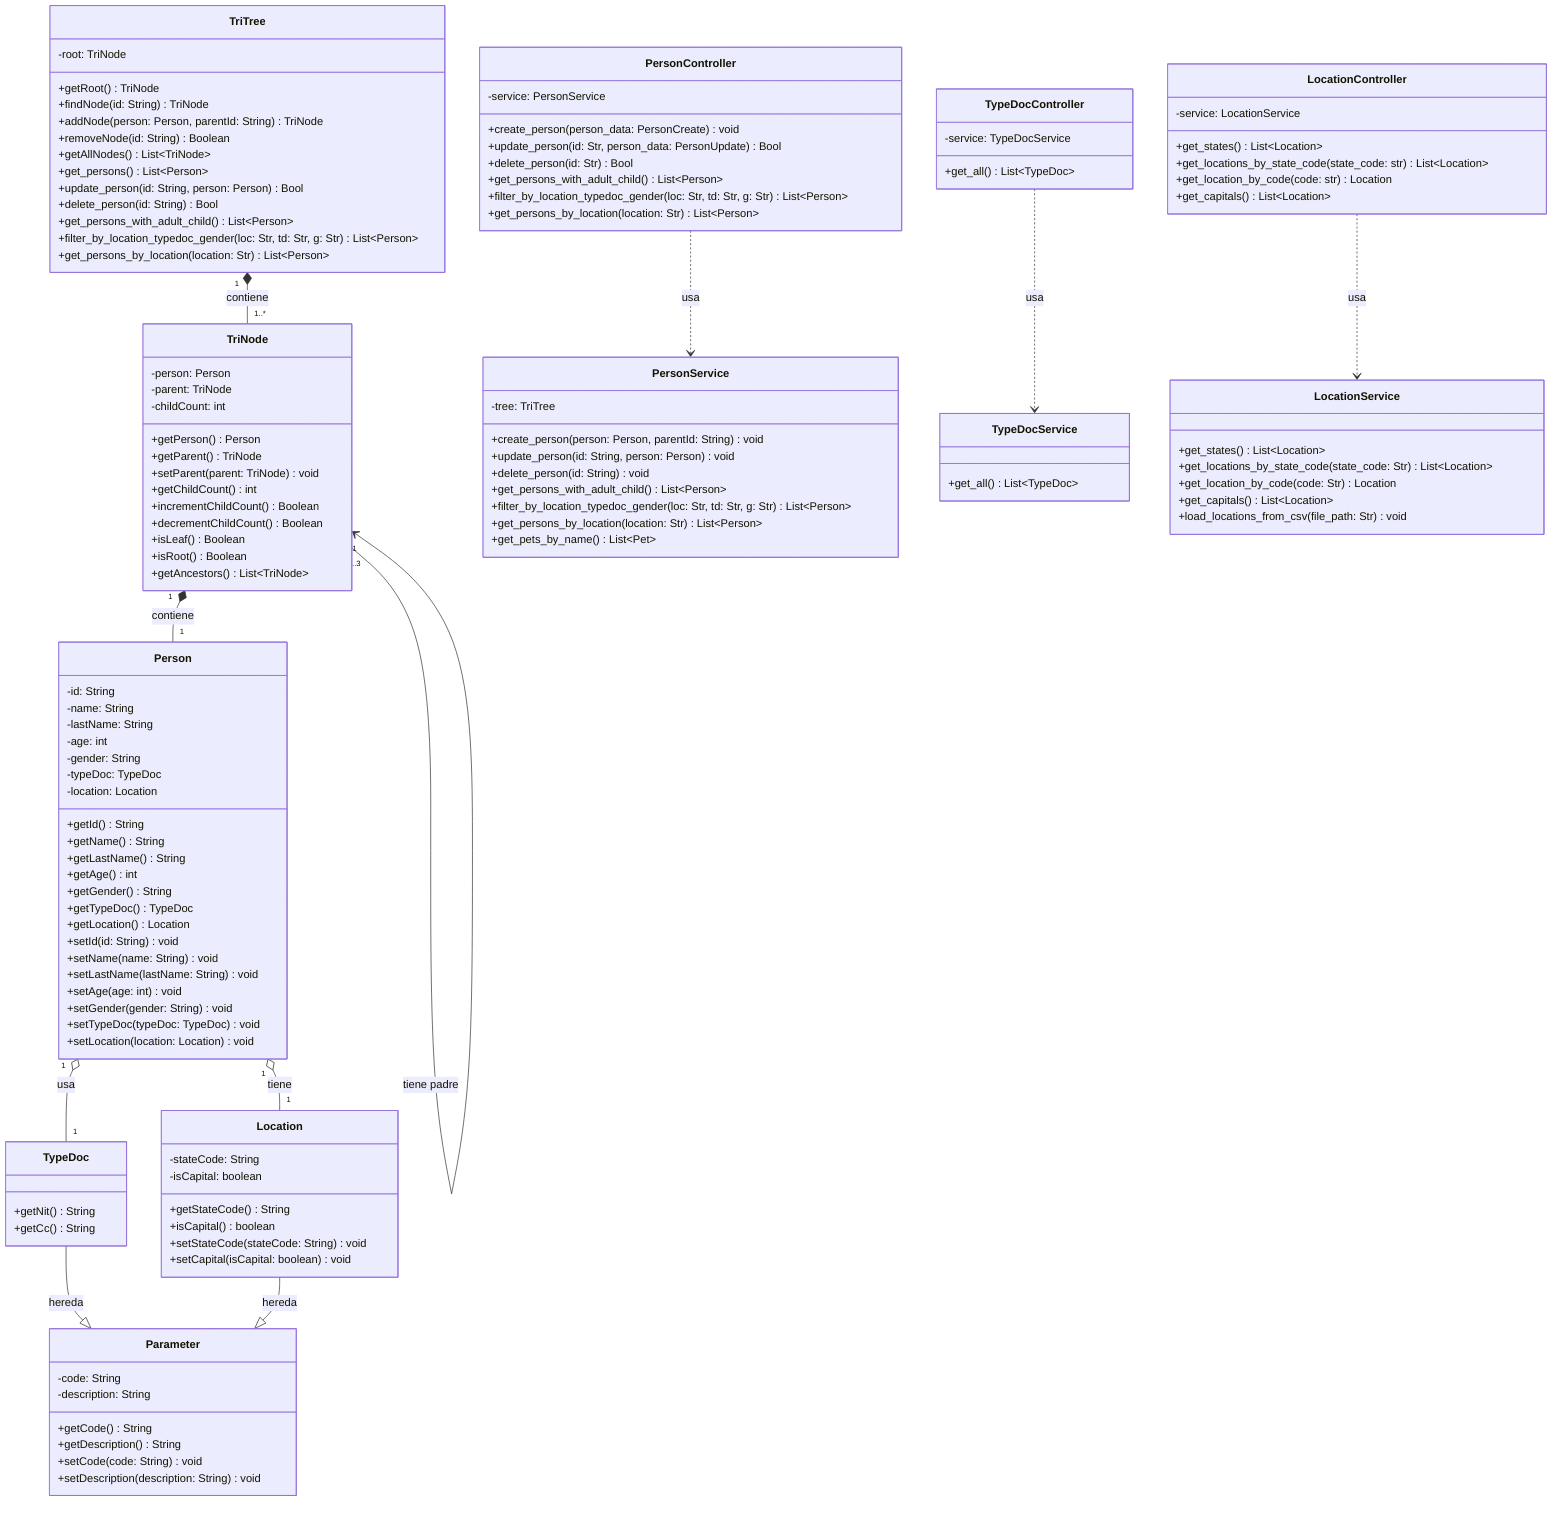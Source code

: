 classDiagram
    class Person {
        -id: String
        -name: String
        -lastName: String
        -age: int
        -gender: String
        -typeDoc: TypeDoc
        -location: Location
        +getId() String
        +getName() String
        +getLastName() String
        +getAge() int
        +getGender() String
        +getTypeDoc() TypeDoc
        +getLocation() Location
        +setId(id: String) void
        +setName(name: String) void
        +setLastName(lastName: String) void
        +setAge(age: int) void
        +setGender(gender: String) void
        +setTypeDoc(typeDoc: TypeDoc) void
        +setLocation(location: Location) void
    }
    
    class Parameter {
        -code: String
        -description: String
        +getCode() String
        +getDescription() String
        +setCode(code: String) void
        +setDescription(description: String) void
    }
    
    class TypeDoc {
        +getNit() String
        +getCc() String
    }
    
    class Location {
        -stateCode: String
        -isCapital: boolean
        +getStateCode() String
        +isCapital() boolean
        +setStateCode(stateCode: String) void
        +setCapital(isCapital: boolean) void
    }
    
    class TriTree {
        -root: TriNode
        +getRoot() TriNode
        +findNode(id: String) TriNode
        +addNode(person: Person, parentId: String) TriNode
        +removeNode(id: String) Boolean
        +getAllNodes() List~TriNode~
        +get_persons() List~Person~
        +update_person(id: String, person: Person) Bool
        +delete_person(id: String) Bool
        +get_persons_with_adult_child() List~Person~
        +filter_by_location_typedoc_gender(loc: Str, td: Str, g: Str) List~Person~
        +get_persons_by_location(location: Str) List~Person~
    }
    
    class TriNode {
        -person: Person
        -parent: TriNode
        -childCount: int
        +getPerson() Person
        +getParent() TriNode
        +setParent(parent: TriNode) void
        +getChildCount() int
        +incrementChildCount() Boolean
        +decrementChildCount() Boolean
        +isLeaf() Boolean
        +isRoot() Boolean
        +getAncestors() List~TriNode~
    }
    
    class PersonController {
        -service: PersonService
        +create_person(person_data: PersonCreate) void
        +update_person(id: Str, person_data: PersonUpdate) Bool
        +delete_person(id: Str) Bool
        +get_persons_with_adult_child() List~Person~
        +filter_by_location_typedoc_gender(loc: Str, td: Str, g: Str) List~Person~
        +get_persons_by_location(location: Str) List~Person~
    }
    
    class TypeDocController {
        -service: TypeDocService
        +get_all() List~TypeDoc~
    }
    
    class LocationController {
        -service: LocationService
        +get_states() List~Location~
        +get_locations_by_state_code(state_code: str) List~Location~
        +get_location_by_code(code: str) Location
        +get_capitals() List~Location~
    }
    
    class PersonService {
        -tree: TriTree
        +create_person(person: Person, parentId: String) void
        +update_person(id: String, person: Person) void
        +delete_person(id: String) void
        +get_persons_with_adult_child() List~Person~
        +filter_by_location_typedoc_gender(loc: Str, td: Str, g: Str) List~Person~
        +get_persons_by_location(location: Str) List~Person~
        +get_pets_by_name() List~Pet~
    }
    
    class TypeDocService {
        +get_all() List~TypeDoc~
    }
    
    class LocationService {
        +get_states() List~Location~
        +get_locations_by_state_code(state_code: Str) List~Location~
        +get_location_by_code(code: Str) Location
        +get_capitals() List~Location~
        +load_locations_from_csv(file_path: Str) void
    }

    TypeDoc --|> Parameter : hereda
    Location --|> Parameter : hereda
    Person "1" o-- "1" TypeDoc : usa
    Person "1" o-- "1" Location : tiene
    TriTree "1" *-- "1..*" TriNode : contiene
    TriNode "1" *-- "1" Person : contiene
    TriNode "0..3" --> "1" TriNode : tiene padre
    PersonController ..> PersonService : usa
    TypeDocController ..> TypeDocService : usa
    LocationController ..> LocationService : usa
